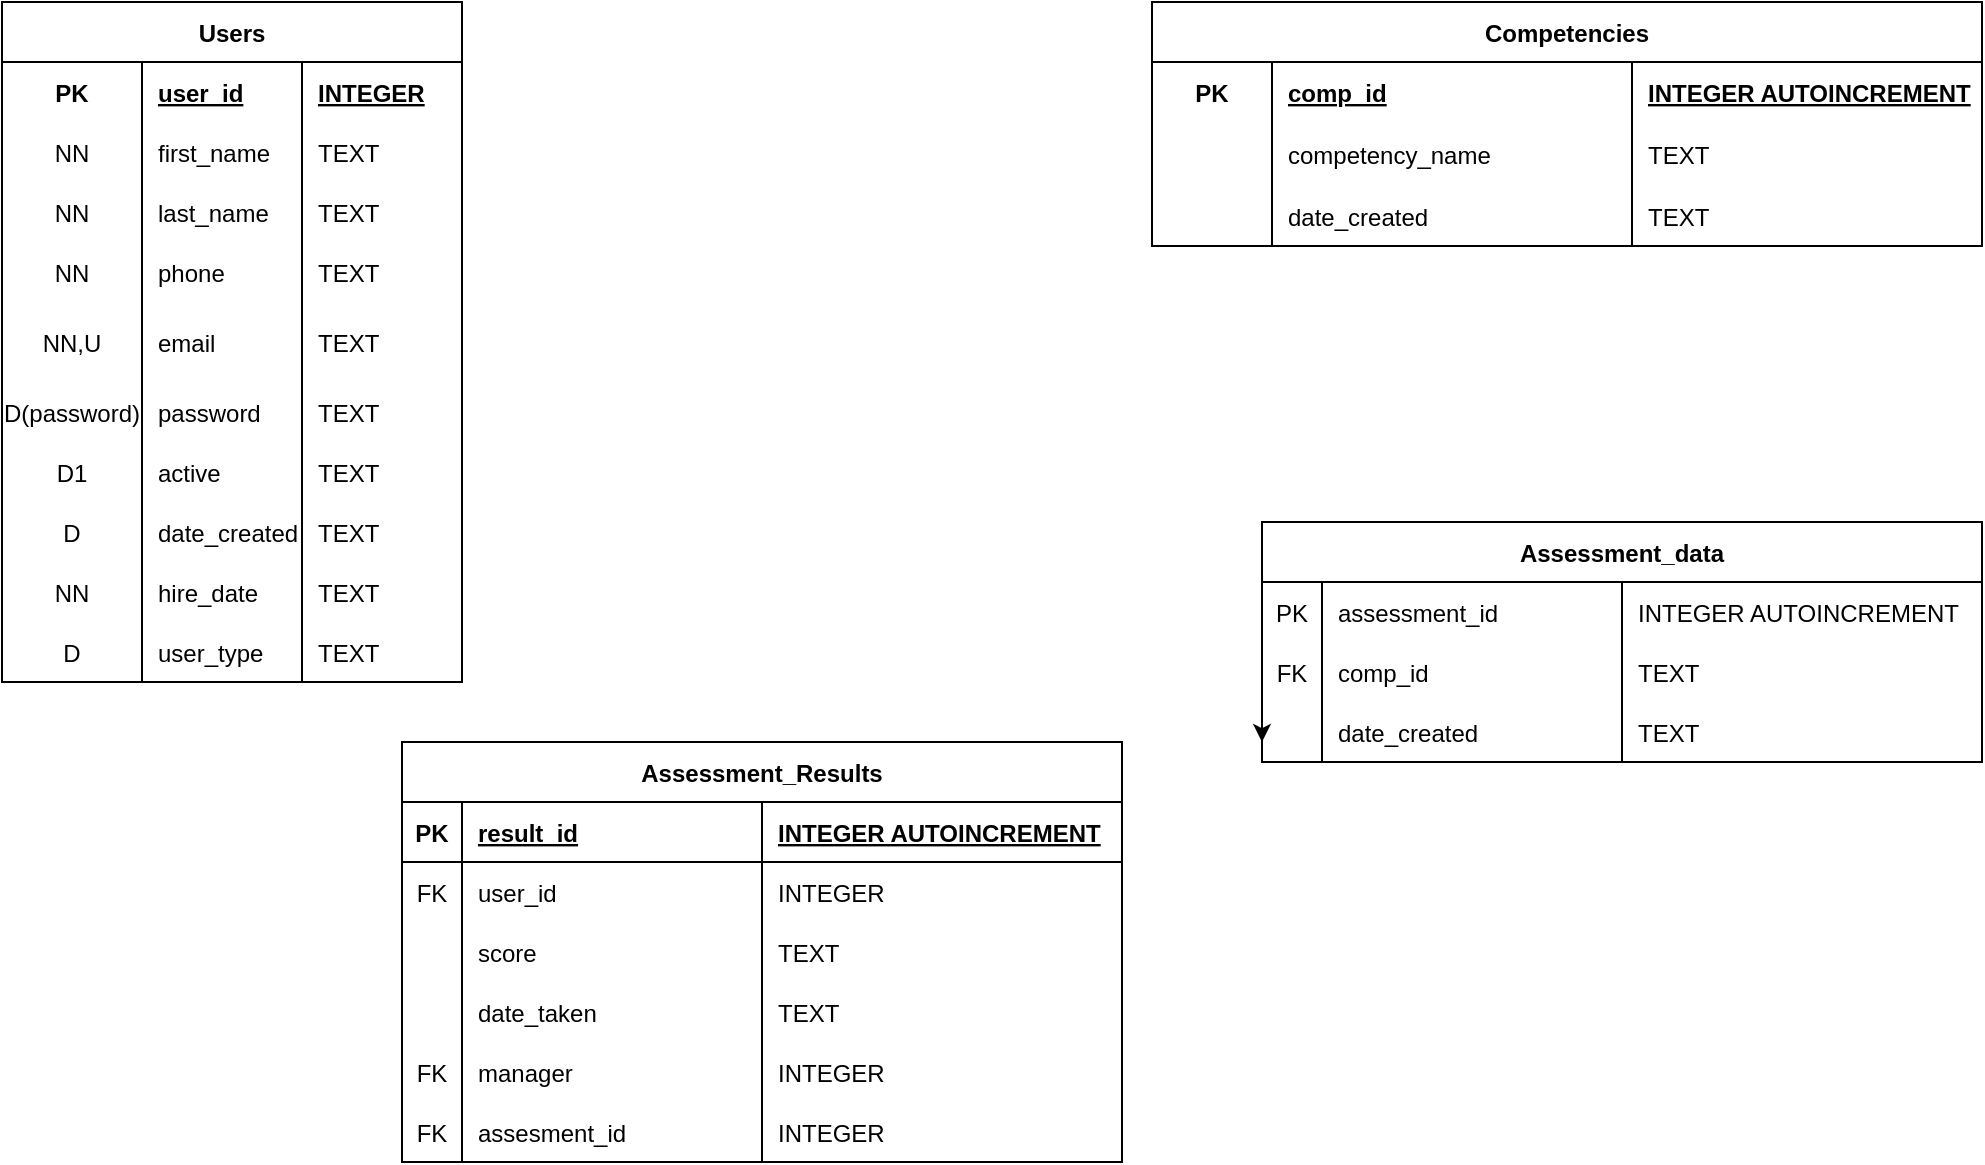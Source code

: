 <mxfile version="20.6.0" type="device"><diagram id="7fwhtW1N2vV9I7fyciXa" name="Page-1"><mxGraphModel dx="2299" dy="854" grid="1" gridSize="10" guides="1" tooltips="1" connect="1" arrows="1" fold="1" page="1" pageScale="1" pageWidth="850" pageHeight="1100" math="0" shadow="0"><root><mxCell id="0"/><mxCell id="1" parent="0"/><mxCell id="GdVfIlMmv1AtF3RIlhWU-1" value="Users" style="shape=table;startSize=30;container=1;collapsible=1;childLayout=tableLayout;fixedRows=1;rowLines=0;fontStyle=1;align=center;resizeLast=1;" vertex="1" parent="1"><mxGeometry x="-190" y="20" width="230" height="340" as="geometry"/></mxCell><mxCell id="GdVfIlMmv1AtF3RIlhWU-2" value="" style="shape=tableRow;horizontal=0;startSize=0;swimlaneHead=0;swimlaneBody=0;fillColor=none;collapsible=0;dropTarget=0;points=[[0,0.5],[1,0.5]];portConstraint=eastwest;top=0;left=0;right=0;bottom=0;" vertex="1" parent="GdVfIlMmv1AtF3RIlhWU-1"><mxGeometry y="30" width="230" height="30" as="geometry"/></mxCell><mxCell id="GdVfIlMmv1AtF3RIlhWU-3" value="PK" style="shape=partialRectangle;connectable=0;fillColor=none;top=0;left=0;bottom=0;right=0;fontStyle=1;overflow=hidden;" vertex="1" parent="GdVfIlMmv1AtF3RIlhWU-2"><mxGeometry width="70" height="30" as="geometry"><mxRectangle width="70" height="30" as="alternateBounds"/></mxGeometry></mxCell><mxCell id="GdVfIlMmv1AtF3RIlhWU-4" value="user_id " style="shape=partialRectangle;connectable=0;fillColor=none;top=0;left=0;bottom=0;right=0;align=left;spacingLeft=6;fontStyle=5;overflow=hidden;" vertex="1" parent="GdVfIlMmv1AtF3RIlhWU-2"><mxGeometry x="70" width="80" height="30" as="geometry"><mxRectangle width="80" height="30" as="alternateBounds"/></mxGeometry></mxCell><mxCell id="GdVfIlMmv1AtF3RIlhWU-38" value="INTEGER " style="shape=partialRectangle;connectable=0;fillColor=none;top=0;left=0;bottom=0;right=0;align=left;spacingLeft=6;fontStyle=5;overflow=hidden;" vertex="1" parent="GdVfIlMmv1AtF3RIlhWU-2"><mxGeometry x="150" width="80" height="30" as="geometry"><mxRectangle width="80" height="30" as="alternateBounds"/></mxGeometry></mxCell><mxCell id="GdVfIlMmv1AtF3RIlhWU-544" style="shape=tableRow;horizontal=0;startSize=0;swimlaneHead=0;swimlaneBody=0;fillColor=none;collapsible=0;dropTarget=0;points=[[0,0.5],[1,0.5]];portConstraint=eastwest;top=0;left=0;right=0;bottom=0;" vertex="1" parent="GdVfIlMmv1AtF3RIlhWU-1"><mxGeometry y="60" width="230" height="30" as="geometry"/></mxCell><mxCell id="GdVfIlMmv1AtF3RIlhWU-545" value="NN" style="shape=partialRectangle;connectable=0;fillColor=none;top=0;left=0;bottom=0;right=0;editable=1;overflow=hidden;" vertex="1" parent="GdVfIlMmv1AtF3RIlhWU-544"><mxGeometry width="70" height="30" as="geometry"><mxRectangle width="70" height="30" as="alternateBounds"/></mxGeometry></mxCell><mxCell id="GdVfIlMmv1AtF3RIlhWU-546" value="first_name" style="shape=partialRectangle;connectable=0;fillColor=none;top=0;left=0;bottom=0;right=0;align=left;spacingLeft=6;overflow=hidden;" vertex="1" parent="GdVfIlMmv1AtF3RIlhWU-544"><mxGeometry x="70" width="80" height="30" as="geometry"><mxRectangle width="80" height="30" as="alternateBounds"/></mxGeometry></mxCell><mxCell id="GdVfIlMmv1AtF3RIlhWU-547" value="TEXT" style="shape=partialRectangle;connectable=0;fillColor=none;top=0;left=0;bottom=0;right=0;align=left;spacingLeft=6;overflow=hidden;" vertex="1" parent="GdVfIlMmv1AtF3RIlhWU-544"><mxGeometry x="150" width="80" height="30" as="geometry"><mxRectangle width="80" height="30" as="alternateBounds"/></mxGeometry></mxCell><mxCell id="GdVfIlMmv1AtF3RIlhWU-8" value="" style="shape=tableRow;horizontal=0;startSize=0;swimlaneHead=0;swimlaneBody=0;fillColor=none;collapsible=0;dropTarget=0;points=[[0,0.5],[1,0.5]];portConstraint=eastwest;top=0;left=0;right=0;bottom=0;" vertex="1" parent="GdVfIlMmv1AtF3RIlhWU-1"><mxGeometry y="90" width="230" height="30" as="geometry"/></mxCell><mxCell id="GdVfIlMmv1AtF3RIlhWU-9" value="NN" style="shape=partialRectangle;connectable=0;fillColor=none;top=0;left=0;bottom=0;right=0;editable=1;overflow=hidden;" vertex="1" parent="GdVfIlMmv1AtF3RIlhWU-8"><mxGeometry width="70" height="30" as="geometry"><mxRectangle width="70" height="30" as="alternateBounds"/></mxGeometry></mxCell><mxCell id="GdVfIlMmv1AtF3RIlhWU-10" value="last_name " style="shape=partialRectangle;connectable=0;fillColor=none;top=0;left=0;bottom=0;right=0;align=left;spacingLeft=6;overflow=hidden;" vertex="1" parent="GdVfIlMmv1AtF3RIlhWU-8"><mxGeometry x="70" width="80" height="30" as="geometry"><mxRectangle width="80" height="30" as="alternateBounds"/></mxGeometry></mxCell><mxCell id="GdVfIlMmv1AtF3RIlhWU-40" value="TEXT" style="shape=partialRectangle;connectable=0;fillColor=none;top=0;left=0;bottom=0;right=0;align=left;spacingLeft=6;overflow=hidden;" vertex="1" parent="GdVfIlMmv1AtF3RIlhWU-8"><mxGeometry x="150" width="80" height="30" as="geometry"><mxRectangle width="80" height="30" as="alternateBounds"/></mxGeometry></mxCell><mxCell id="GdVfIlMmv1AtF3RIlhWU-11" value="" style="shape=tableRow;horizontal=0;startSize=0;swimlaneHead=0;swimlaneBody=0;fillColor=none;collapsible=0;dropTarget=0;points=[[0,0.5],[1,0.5]];portConstraint=eastwest;top=0;left=0;right=0;bottom=0;" vertex="1" parent="GdVfIlMmv1AtF3RIlhWU-1"><mxGeometry y="120" width="230" height="30" as="geometry"/></mxCell><mxCell id="GdVfIlMmv1AtF3RIlhWU-12" value="NN" style="shape=partialRectangle;connectable=0;fillColor=none;top=0;left=0;bottom=0;right=0;editable=1;overflow=hidden;" vertex="1" parent="GdVfIlMmv1AtF3RIlhWU-11"><mxGeometry width="70" height="30" as="geometry"><mxRectangle width="70" height="30" as="alternateBounds"/></mxGeometry></mxCell><mxCell id="GdVfIlMmv1AtF3RIlhWU-13" value="phone " style="shape=partialRectangle;connectable=0;fillColor=none;top=0;left=0;bottom=0;right=0;align=left;spacingLeft=6;overflow=hidden;" vertex="1" parent="GdVfIlMmv1AtF3RIlhWU-11"><mxGeometry x="70" width="80" height="30" as="geometry"><mxRectangle width="80" height="30" as="alternateBounds"/></mxGeometry></mxCell><mxCell id="GdVfIlMmv1AtF3RIlhWU-41" value="TEXT" style="shape=partialRectangle;connectable=0;fillColor=none;top=0;left=0;bottom=0;right=0;align=left;spacingLeft=6;overflow=hidden;" vertex="1" parent="GdVfIlMmv1AtF3RIlhWU-11"><mxGeometry x="150" width="80" height="30" as="geometry"><mxRectangle width="80" height="30" as="alternateBounds"/></mxGeometry></mxCell><mxCell id="GdVfIlMmv1AtF3RIlhWU-14" style="shape=tableRow;horizontal=0;startSize=0;swimlaneHead=0;swimlaneBody=0;fillColor=none;collapsible=0;dropTarget=0;points=[[0,0.5],[1,0.5]];portConstraint=eastwest;top=0;left=0;right=0;bottom=0;" vertex="1" parent="GdVfIlMmv1AtF3RIlhWU-1"><mxGeometry y="150" width="230" height="40" as="geometry"/></mxCell><mxCell id="GdVfIlMmv1AtF3RIlhWU-15" value="NN,U" style="shape=partialRectangle;connectable=0;fillColor=none;top=0;left=0;bottom=0;right=0;editable=1;overflow=hidden;" vertex="1" parent="GdVfIlMmv1AtF3RIlhWU-14"><mxGeometry width="70" height="40" as="geometry"><mxRectangle width="70" height="40" as="alternateBounds"/></mxGeometry></mxCell><mxCell id="GdVfIlMmv1AtF3RIlhWU-16" value="email " style="shape=partialRectangle;connectable=0;fillColor=none;top=0;left=0;bottom=0;right=0;align=left;spacingLeft=6;overflow=hidden;" vertex="1" parent="GdVfIlMmv1AtF3RIlhWU-14"><mxGeometry x="70" width="80" height="40" as="geometry"><mxRectangle width="80" height="40" as="alternateBounds"/></mxGeometry></mxCell><mxCell id="GdVfIlMmv1AtF3RIlhWU-42" value="TEXT" style="shape=partialRectangle;connectable=0;fillColor=none;top=0;left=0;bottom=0;right=0;align=left;spacingLeft=6;overflow=hidden;" vertex="1" parent="GdVfIlMmv1AtF3RIlhWU-14"><mxGeometry x="150" width="80" height="40" as="geometry"><mxRectangle width="80" height="40" as="alternateBounds"/></mxGeometry></mxCell><mxCell id="GdVfIlMmv1AtF3RIlhWU-17" style="shape=tableRow;horizontal=0;startSize=0;swimlaneHead=0;swimlaneBody=0;fillColor=none;collapsible=0;dropTarget=0;points=[[0,0.5],[1,0.5]];portConstraint=eastwest;top=0;left=0;right=0;bottom=0;" vertex="1" parent="GdVfIlMmv1AtF3RIlhWU-1"><mxGeometry y="190" width="230" height="30" as="geometry"/></mxCell><mxCell id="GdVfIlMmv1AtF3RIlhWU-18" value="D(password)" style="shape=partialRectangle;connectable=0;fillColor=none;top=0;left=0;bottom=0;right=0;editable=1;overflow=hidden;" vertex="1" parent="GdVfIlMmv1AtF3RIlhWU-17"><mxGeometry width="70" height="30" as="geometry"><mxRectangle width="70" height="30" as="alternateBounds"/></mxGeometry></mxCell><mxCell id="GdVfIlMmv1AtF3RIlhWU-19" value="password" style="shape=partialRectangle;connectable=0;fillColor=none;top=0;left=0;bottom=0;right=0;align=left;spacingLeft=6;overflow=hidden;" vertex="1" parent="GdVfIlMmv1AtF3RIlhWU-17"><mxGeometry x="70" width="80" height="30" as="geometry"><mxRectangle width="80" height="30" as="alternateBounds"/></mxGeometry></mxCell><mxCell id="GdVfIlMmv1AtF3RIlhWU-43" value="TEXT" style="shape=partialRectangle;connectable=0;fillColor=none;top=0;left=0;bottom=0;right=0;align=left;spacingLeft=6;overflow=hidden;" vertex="1" parent="GdVfIlMmv1AtF3RIlhWU-17"><mxGeometry x="150" width="80" height="30" as="geometry"><mxRectangle width="80" height="30" as="alternateBounds"/></mxGeometry></mxCell><mxCell id="GdVfIlMmv1AtF3RIlhWU-20" style="shape=tableRow;horizontal=0;startSize=0;swimlaneHead=0;swimlaneBody=0;fillColor=none;collapsible=0;dropTarget=0;points=[[0,0.5],[1,0.5]];portConstraint=eastwest;top=0;left=0;right=0;bottom=0;" vertex="1" parent="GdVfIlMmv1AtF3RIlhWU-1"><mxGeometry y="220" width="230" height="30" as="geometry"/></mxCell><mxCell id="GdVfIlMmv1AtF3RIlhWU-21" value="D1" style="shape=partialRectangle;connectable=0;fillColor=none;top=0;left=0;bottom=0;right=0;editable=1;overflow=hidden;" vertex="1" parent="GdVfIlMmv1AtF3RIlhWU-20"><mxGeometry width="70" height="30" as="geometry"><mxRectangle width="70" height="30" as="alternateBounds"/></mxGeometry></mxCell><mxCell id="GdVfIlMmv1AtF3RIlhWU-22" value="active " style="shape=partialRectangle;connectable=0;fillColor=none;top=0;left=0;bottom=0;right=0;align=left;spacingLeft=6;overflow=hidden;" vertex="1" parent="GdVfIlMmv1AtF3RIlhWU-20"><mxGeometry x="70" width="80" height="30" as="geometry"><mxRectangle width="80" height="30" as="alternateBounds"/></mxGeometry></mxCell><mxCell id="GdVfIlMmv1AtF3RIlhWU-44" value="TEXT" style="shape=partialRectangle;connectable=0;fillColor=none;top=0;left=0;bottom=0;right=0;align=left;spacingLeft=6;overflow=hidden;" vertex="1" parent="GdVfIlMmv1AtF3RIlhWU-20"><mxGeometry x="150" width="80" height="30" as="geometry"><mxRectangle width="80" height="30" as="alternateBounds"/></mxGeometry></mxCell><mxCell id="GdVfIlMmv1AtF3RIlhWU-23" style="shape=tableRow;horizontal=0;startSize=0;swimlaneHead=0;swimlaneBody=0;fillColor=none;collapsible=0;dropTarget=0;points=[[0,0.5],[1,0.5]];portConstraint=eastwest;top=0;left=0;right=0;bottom=0;" vertex="1" parent="GdVfIlMmv1AtF3RIlhWU-1"><mxGeometry y="250" width="230" height="30" as="geometry"/></mxCell><mxCell id="GdVfIlMmv1AtF3RIlhWU-24" value="D" style="shape=partialRectangle;connectable=0;fillColor=none;top=0;left=0;bottom=0;right=0;editable=1;overflow=hidden;" vertex="1" parent="GdVfIlMmv1AtF3RIlhWU-23"><mxGeometry width="70" height="30" as="geometry"><mxRectangle width="70" height="30" as="alternateBounds"/></mxGeometry></mxCell><mxCell id="GdVfIlMmv1AtF3RIlhWU-25" value="date_created " style="shape=partialRectangle;connectable=0;fillColor=none;top=0;left=0;bottom=0;right=0;align=left;spacingLeft=6;overflow=hidden;" vertex="1" parent="GdVfIlMmv1AtF3RIlhWU-23"><mxGeometry x="70" width="80" height="30" as="geometry"><mxRectangle width="80" height="30" as="alternateBounds"/></mxGeometry></mxCell><mxCell id="GdVfIlMmv1AtF3RIlhWU-45" value="TEXT" style="shape=partialRectangle;connectable=0;fillColor=none;top=0;left=0;bottom=0;right=0;align=left;spacingLeft=6;overflow=hidden;" vertex="1" parent="GdVfIlMmv1AtF3RIlhWU-23"><mxGeometry x="150" width="80" height="30" as="geometry"><mxRectangle width="80" height="30" as="alternateBounds"/></mxGeometry></mxCell><mxCell id="GdVfIlMmv1AtF3RIlhWU-26" style="shape=tableRow;horizontal=0;startSize=0;swimlaneHead=0;swimlaneBody=0;fillColor=none;collapsible=0;dropTarget=0;points=[[0,0.5],[1,0.5]];portConstraint=eastwest;top=0;left=0;right=0;bottom=0;" vertex="1" parent="GdVfIlMmv1AtF3RIlhWU-1"><mxGeometry y="280" width="230" height="30" as="geometry"/></mxCell><mxCell id="GdVfIlMmv1AtF3RIlhWU-27" value="NN" style="shape=partialRectangle;connectable=0;fillColor=none;top=0;left=0;bottom=0;right=0;editable=1;overflow=hidden;" vertex="1" parent="GdVfIlMmv1AtF3RIlhWU-26"><mxGeometry width="70" height="30" as="geometry"><mxRectangle width="70" height="30" as="alternateBounds"/></mxGeometry></mxCell><mxCell id="GdVfIlMmv1AtF3RIlhWU-28" value="hire_date  " style="shape=partialRectangle;connectable=0;fillColor=none;top=0;left=0;bottom=0;right=0;align=left;spacingLeft=6;overflow=hidden;" vertex="1" parent="GdVfIlMmv1AtF3RIlhWU-26"><mxGeometry x="70" width="80" height="30" as="geometry"><mxRectangle width="80" height="30" as="alternateBounds"/></mxGeometry></mxCell><mxCell id="GdVfIlMmv1AtF3RIlhWU-46" value="TEXT" style="shape=partialRectangle;connectable=0;fillColor=none;top=0;left=0;bottom=0;right=0;align=left;spacingLeft=6;overflow=hidden;" vertex="1" parent="GdVfIlMmv1AtF3RIlhWU-26"><mxGeometry x="150" width="80" height="30" as="geometry"><mxRectangle width="80" height="30" as="alternateBounds"/></mxGeometry></mxCell><mxCell id="GdVfIlMmv1AtF3RIlhWU-29" style="shape=tableRow;horizontal=0;startSize=0;swimlaneHead=0;swimlaneBody=0;fillColor=none;collapsible=0;dropTarget=0;points=[[0,0.5],[1,0.5]];portConstraint=eastwest;top=0;left=0;right=0;bottom=0;" vertex="1" parent="GdVfIlMmv1AtF3RIlhWU-1"><mxGeometry y="310" width="230" height="30" as="geometry"/></mxCell><mxCell id="GdVfIlMmv1AtF3RIlhWU-30" value="D" style="shape=partialRectangle;connectable=0;fillColor=none;top=0;left=0;bottom=0;right=0;editable=1;overflow=hidden;" vertex="1" parent="GdVfIlMmv1AtF3RIlhWU-29"><mxGeometry width="70" height="30" as="geometry"><mxRectangle width="70" height="30" as="alternateBounds"/></mxGeometry></mxCell><mxCell id="GdVfIlMmv1AtF3RIlhWU-31" value="user_type " style="shape=partialRectangle;connectable=0;fillColor=none;top=0;left=0;bottom=0;right=0;align=left;spacingLeft=6;overflow=hidden;" vertex="1" parent="GdVfIlMmv1AtF3RIlhWU-29"><mxGeometry x="70" width="80" height="30" as="geometry"><mxRectangle width="80" height="30" as="alternateBounds"/></mxGeometry></mxCell><mxCell id="GdVfIlMmv1AtF3RIlhWU-47" value="TEXT" style="shape=partialRectangle;connectable=0;fillColor=none;top=0;left=0;bottom=0;right=0;align=left;spacingLeft=6;overflow=hidden;" vertex="1" parent="GdVfIlMmv1AtF3RIlhWU-29"><mxGeometry x="150" width="80" height="30" as="geometry"><mxRectangle width="80" height="30" as="alternateBounds"/></mxGeometry></mxCell><mxCell id="GdVfIlMmv1AtF3RIlhWU-54" value="Competencies" style="shape=table;startSize=30;container=1;collapsible=1;childLayout=tableLayout;fixedRows=1;rowLines=0;fontStyle=1;align=center;resizeLast=1;" vertex="1" parent="1"><mxGeometry x="385" y="20" width="415" height="122" as="geometry"/></mxCell><mxCell id="GdVfIlMmv1AtF3RIlhWU-55" value="" style="shape=tableRow;horizontal=0;startSize=0;swimlaneHead=0;swimlaneBody=0;fillColor=none;collapsible=0;dropTarget=0;points=[[0,0.5],[1,0.5]];portConstraint=eastwest;top=0;left=0;right=0;bottom=0;" vertex="1" parent="GdVfIlMmv1AtF3RIlhWU-54"><mxGeometry y="30" width="415" height="30" as="geometry"/></mxCell><mxCell id="GdVfIlMmv1AtF3RIlhWU-56" value="PK" style="shape=partialRectangle;connectable=0;fillColor=none;top=0;left=0;bottom=0;right=0;fontStyle=1;overflow=hidden;" vertex="1" parent="GdVfIlMmv1AtF3RIlhWU-55"><mxGeometry width="60" height="30" as="geometry"><mxRectangle width="60" height="30" as="alternateBounds"/></mxGeometry></mxCell><mxCell id="GdVfIlMmv1AtF3RIlhWU-57" value="comp_id" style="shape=partialRectangle;connectable=0;fillColor=none;top=0;left=0;bottom=0;right=0;align=left;spacingLeft=6;fontStyle=5;overflow=hidden;" vertex="1" parent="GdVfIlMmv1AtF3RIlhWU-55"><mxGeometry x="60" width="180" height="30" as="geometry"><mxRectangle width="180" height="30" as="alternateBounds"/></mxGeometry></mxCell><mxCell id="GdVfIlMmv1AtF3RIlhWU-103" value="INTEGER AUTOINCREMENT" style="shape=partialRectangle;connectable=0;fillColor=none;top=0;left=0;bottom=0;right=0;align=left;spacingLeft=6;fontStyle=5;overflow=hidden;" vertex="1" parent="GdVfIlMmv1AtF3RIlhWU-55"><mxGeometry x="240" width="175" height="30" as="geometry"><mxRectangle width="175" height="30" as="alternateBounds"/></mxGeometry></mxCell><mxCell id="GdVfIlMmv1AtF3RIlhWU-64" value="" style="shape=tableRow;horizontal=0;startSize=0;swimlaneHead=0;swimlaneBody=0;fillColor=none;collapsible=0;dropTarget=0;points=[[0,0.5],[1,0.5]];portConstraint=eastwest;top=0;left=0;right=0;bottom=0;" vertex="1" parent="GdVfIlMmv1AtF3RIlhWU-54"><mxGeometry y="60" width="415" height="32" as="geometry"/></mxCell><mxCell id="GdVfIlMmv1AtF3RIlhWU-65" value="" style="shape=partialRectangle;connectable=0;fillColor=none;top=0;left=0;bottom=0;right=0;editable=1;overflow=hidden;" vertex="1" parent="GdVfIlMmv1AtF3RIlhWU-64"><mxGeometry width="60" height="32" as="geometry"><mxRectangle width="60" height="32" as="alternateBounds"/></mxGeometry></mxCell><mxCell id="GdVfIlMmv1AtF3RIlhWU-66" value="competency_name" style="shape=partialRectangle;connectable=0;fillColor=none;top=0;left=0;bottom=0;right=0;align=left;spacingLeft=6;overflow=hidden;" vertex="1" parent="GdVfIlMmv1AtF3RIlhWU-64"><mxGeometry x="60" width="180" height="32" as="geometry"><mxRectangle width="180" height="32" as="alternateBounds"/></mxGeometry></mxCell><mxCell id="GdVfIlMmv1AtF3RIlhWU-106" value="TEXT" style="shape=partialRectangle;connectable=0;fillColor=none;top=0;left=0;bottom=0;right=0;align=left;spacingLeft=6;overflow=hidden;" vertex="1" parent="GdVfIlMmv1AtF3RIlhWU-64"><mxGeometry x="240" width="175" height="32" as="geometry"><mxRectangle width="175" height="32" as="alternateBounds"/></mxGeometry></mxCell><mxCell id="GdVfIlMmv1AtF3RIlhWU-526" style="shape=tableRow;horizontal=0;startSize=0;swimlaneHead=0;swimlaneBody=0;fillColor=none;collapsible=0;dropTarget=0;points=[[0,0.5],[1,0.5]];portConstraint=eastwest;top=0;left=0;right=0;bottom=0;" vertex="1" parent="GdVfIlMmv1AtF3RIlhWU-54"><mxGeometry y="92" width="415" height="30" as="geometry"/></mxCell><mxCell id="GdVfIlMmv1AtF3RIlhWU-527" style="shape=partialRectangle;connectable=0;fillColor=none;top=0;left=0;bottom=0;right=0;editable=1;overflow=hidden;" vertex="1" parent="GdVfIlMmv1AtF3RIlhWU-526"><mxGeometry width="60" height="30" as="geometry"><mxRectangle width="60" height="30" as="alternateBounds"/></mxGeometry></mxCell><mxCell id="GdVfIlMmv1AtF3RIlhWU-528" value="date_created" style="shape=partialRectangle;connectable=0;fillColor=none;top=0;left=0;bottom=0;right=0;align=left;spacingLeft=6;overflow=hidden;" vertex="1" parent="GdVfIlMmv1AtF3RIlhWU-526"><mxGeometry x="60" width="180" height="30" as="geometry"><mxRectangle width="180" height="30" as="alternateBounds"/></mxGeometry></mxCell><mxCell id="GdVfIlMmv1AtF3RIlhWU-529" value="TEXT" style="shape=partialRectangle;connectable=0;fillColor=none;top=0;left=0;bottom=0;right=0;align=left;spacingLeft=6;overflow=hidden;" vertex="1" parent="GdVfIlMmv1AtF3RIlhWU-526"><mxGeometry x="240" width="175" height="30" as="geometry"><mxRectangle width="175" height="30" as="alternateBounds"/></mxGeometry></mxCell><mxCell id="GdVfIlMmv1AtF3RIlhWU-219" value="Assessment_Results" style="shape=table;startSize=30;container=1;collapsible=1;childLayout=tableLayout;fixedRows=1;rowLines=0;fontStyle=1;align=center;resizeLast=1;" vertex="1" parent="1"><mxGeometry x="10" y="390" width="360" height="210" as="geometry"/></mxCell><mxCell id="GdVfIlMmv1AtF3RIlhWU-220" value="" style="shape=tableRow;horizontal=0;startSize=0;swimlaneHead=0;swimlaneBody=0;fillColor=none;collapsible=0;dropTarget=0;points=[[0,0.5],[1,0.5]];portConstraint=eastwest;top=0;left=0;right=0;bottom=1;" vertex="1" parent="GdVfIlMmv1AtF3RIlhWU-219"><mxGeometry y="30" width="360" height="30" as="geometry"/></mxCell><mxCell id="GdVfIlMmv1AtF3RIlhWU-221" value="PK" style="shape=partialRectangle;connectable=0;fillColor=none;top=0;left=0;bottom=0;right=0;fontStyle=1;overflow=hidden;" vertex="1" parent="GdVfIlMmv1AtF3RIlhWU-220"><mxGeometry width="30" height="30" as="geometry"><mxRectangle width="30" height="30" as="alternateBounds"/></mxGeometry></mxCell><mxCell id="GdVfIlMmv1AtF3RIlhWU-222" value="result_id" style="shape=partialRectangle;connectable=0;fillColor=none;top=0;left=0;bottom=0;right=0;align=left;spacingLeft=6;fontStyle=5;overflow=hidden;" vertex="1" parent="GdVfIlMmv1AtF3RIlhWU-220"><mxGeometry x="30" width="150" height="30" as="geometry"><mxRectangle width="150" height="30" as="alternateBounds"/></mxGeometry></mxCell><mxCell id="GdVfIlMmv1AtF3RIlhWU-252" value="INTEGER AUTOINCREMENT" style="shape=partialRectangle;connectable=0;fillColor=none;top=0;left=0;bottom=0;right=0;align=left;spacingLeft=6;fontStyle=5;overflow=hidden;" vertex="1" parent="GdVfIlMmv1AtF3RIlhWU-220"><mxGeometry x="180" width="180" height="30" as="geometry"><mxRectangle width="180" height="30" as="alternateBounds"/></mxGeometry></mxCell><mxCell id="GdVfIlMmv1AtF3RIlhWU-530" style="shape=tableRow;horizontal=0;startSize=0;swimlaneHead=0;swimlaneBody=0;fillColor=none;collapsible=0;dropTarget=0;points=[[0,0.5],[1,0.5]];portConstraint=eastwest;top=0;left=0;right=0;bottom=0;" vertex="1" parent="GdVfIlMmv1AtF3RIlhWU-219"><mxGeometry y="60" width="360" height="30" as="geometry"/></mxCell><mxCell id="GdVfIlMmv1AtF3RIlhWU-531" value="FK" style="shape=partialRectangle;connectable=0;fillColor=none;top=0;left=0;bottom=0;right=0;editable=1;overflow=hidden;" vertex="1" parent="GdVfIlMmv1AtF3RIlhWU-530"><mxGeometry width="30" height="30" as="geometry"><mxRectangle width="30" height="30" as="alternateBounds"/></mxGeometry></mxCell><mxCell id="GdVfIlMmv1AtF3RIlhWU-532" value="user_id" style="shape=partialRectangle;connectable=0;fillColor=none;top=0;left=0;bottom=0;right=0;align=left;spacingLeft=6;overflow=hidden;" vertex="1" parent="GdVfIlMmv1AtF3RIlhWU-530"><mxGeometry x="30" width="150" height="30" as="geometry"><mxRectangle width="150" height="30" as="alternateBounds"/></mxGeometry></mxCell><mxCell id="GdVfIlMmv1AtF3RIlhWU-533" value="INTEGER " style="shape=partialRectangle;connectable=0;fillColor=none;top=0;left=0;bottom=0;right=0;align=left;spacingLeft=6;overflow=hidden;" vertex="1" parent="GdVfIlMmv1AtF3RIlhWU-530"><mxGeometry x="180" width="180" height="30" as="geometry"><mxRectangle width="180" height="30" as="alternateBounds"/></mxGeometry></mxCell><mxCell id="GdVfIlMmv1AtF3RIlhWU-226" value="" style="shape=tableRow;horizontal=0;startSize=0;swimlaneHead=0;swimlaneBody=0;fillColor=none;collapsible=0;dropTarget=0;points=[[0,0.5],[1,0.5]];portConstraint=eastwest;top=0;left=0;right=0;bottom=0;" vertex="1" parent="GdVfIlMmv1AtF3RIlhWU-219"><mxGeometry y="90" width="360" height="30" as="geometry"/></mxCell><mxCell id="GdVfIlMmv1AtF3RIlhWU-227" value="" style="shape=partialRectangle;connectable=0;fillColor=none;top=0;left=0;bottom=0;right=0;editable=1;overflow=hidden;" vertex="1" parent="GdVfIlMmv1AtF3RIlhWU-226"><mxGeometry width="30" height="30" as="geometry"><mxRectangle width="30" height="30" as="alternateBounds"/></mxGeometry></mxCell><mxCell id="GdVfIlMmv1AtF3RIlhWU-228" value="score" style="shape=partialRectangle;connectable=0;fillColor=none;top=0;left=0;bottom=0;right=0;align=left;spacingLeft=6;overflow=hidden;" vertex="1" parent="GdVfIlMmv1AtF3RIlhWU-226"><mxGeometry x="30" width="150" height="30" as="geometry"><mxRectangle width="150" height="30" as="alternateBounds"/></mxGeometry></mxCell><mxCell id="GdVfIlMmv1AtF3RIlhWU-254" value="TEXT" style="shape=partialRectangle;connectable=0;fillColor=none;top=0;left=0;bottom=0;right=0;align=left;spacingLeft=6;overflow=hidden;" vertex="1" parent="GdVfIlMmv1AtF3RIlhWU-226"><mxGeometry x="180" width="180" height="30" as="geometry"><mxRectangle width="180" height="30" as="alternateBounds"/></mxGeometry></mxCell><mxCell id="GdVfIlMmv1AtF3RIlhWU-229" value="" style="shape=tableRow;horizontal=0;startSize=0;swimlaneHead=0;swimlaneBody=0;fillColor=none;collapsible=0;dropTarget=0;points=[[0,0.5],[1,0.5]];portConstraint=eastwest;top=0;left=0;right=0;bottom=0;" vertex="1" parent="GdVfIlMmv1AtF3RIlhWU-219"><mxGeometry y="120" width="360" height="30" as="geometry"/></mxCell><mxCell id="GdVfIlMmv1AtF3RIlhWU-230" value="" style="shape=partialRectangle;connectable=0;fillColor=none;top=0;left=0;bottom=0;right=0;editable=1;overflow=hidden;" vertex="1" parent="GdVfIlMmv1AtF3RIlhWU-229"><mxGeometry width="30" height="30" as="geometry"><mxRectangle width="30" height="30" as="alternateBounds"/></mxGeometry></mxCell><mxCell id="GdVfIlMmv1AtF3RIlhWU-231" value="date_taken" style="shape=partialRectangle;connectable=0;fillColor=none;top=0;left=0;bottom=0;right=0;align=left;spacingLeft=6;overflow=hidden;" vertex="1" parent="GdVfIlMmv1AtF3RIlhWU-229"><mxGeometry x="30" width="150" height="30" as="geometry"><mxRectangle width="150" height="30" as="alternateBounds"/></mxGeometry></mxCell><mxCell id="GdVfIlMmv1AtF3RIlhWU-255" value="TEXT" style="shape=partialRectangle;connectable=0;fillColor=none;top=0;left=0;bottom=0;right=0;align=left;spacingLeft=6;overflow=hidden;" vertex="1" parent="GdVfIlMmv1AtF3RIlhWU-229"><mxGeometry x="180" width="180" height="30" as="geometry"><mxRectangle width="180" height="30" as="alternateBounds"/></mxGeometry></mxCell><mxCell id="GdVfIlMmv1AtF3RIlhWU-232" style="shape=tableRow;horizontal=0;startSize=0;swimlaneHead=0;swimlaneBody=0;fillColor=none;collapsible=0;dropTarget=0;points=[[0,0.5],[1,0.5]];portConstraint=eastwest;top=0;left=0;right=0;bottom=0;" vertex="1" parent="GdVfIlMmv1AtF3RIlhWU-219"><mxGeometry y="150" width="360" height="30" as="geometry"/></mxCell><mxCell id="GdVfIlMmv1AtF3RIlhWU-233" value="FK" style="shape=partialRectangle;connectable=0;fillColor=none;top=0;left=0;bottom=0;right=0;editable=1;overflow=hidden;" vertex="1" parent="GdVfIlMmv1AtF3RIlhWU-232"><mxGeometry width="30" height="30" as="geometry"><mxRectangle width="30" height="30" as="alternateBounds"/></mxGeometry></mxCell><mxCell id="GdVfIlMmv1AtF3RIlhWU-234" value="manager" style="shape=partialRectangle;connectable=0;fillColor=none;top=0;left=0;bottom=0;right=0;align=left;spacingLeft=6;overflow=hidden;" vertex="1" parent="GdVfIlMmv1AtF3RIlhWU-232"><mxGeometry x="30" width="150" height="30" as="geometry"><mxRectangle width="150" height="30" as="alternateBounds"/></mxGeometry></mxCell><mxCell id="GdVfIlMmv1AtF3RIlhWU-256" value="INTEGER" style="shape=partialRectangle;connectable=0;fillColor=none;top=0;left=0;bottom=0;right=0;align=left;spacingLeft=6;overflow=hidden;" vertex="1" parent="GdVfIlMmv1AtF3RIlhWU-232"><mxGeometry x="180" width="180" height="30" as="geometry"><mxRectangle width="180" height="30" as="alternateBounds"/></mxGeometry></mxCell><mxCell id="GdVfIlMmv1AtF3RIlhWU-548" style="shape=tableRow;horizontal=0;startSize=0;swimlaneHead=0;swimlaneBody=0;fillColor=none;collapsible=0;dropTarget=0;points=[[0,0.5],[1,0.5]];portConstraint=eastwest;top=0;left=0;right=0;bottom=0;" vertex="1" parent="GdVfIlMmv1AtF3RIlhWU-219"><mxGeometry y="180" width="360" height="30" as="geometry"/></mxCell><mxCell id="GdVfIlMmv1AtF3RIlhWU-549" value="FK" style="shape=partialRectangle;connectable=0;fillColor=none;top=0;left=0;bottom=0;right=0;editable=1;overflow=hidden;" vertex="1" parent="GdVfIlMmv1AtF3RIlhWU-548"><mxGeometry width="30" height="30" as="geometry"><mxRectangle width="30" height="30" as="alternateBounds"/></mxGeometry></mxCell><mxCell id="GdVfIlMmv1AtF3RIlhWU-550" value="assesment_id" style="shape=partialRectangle;connectable=0;fillColor=none;top=0;left=0;bottom=0;right=0;align=left;spacingLeft=6;overflow=hidden;" vertex="1" parent="GdVfIlMmv1AtF3RIlhWU-548"><mxGeometry x="30" width="150" height="30" as="geometry"><mxRectangle width="150" height="30" as="alternateBounds"/></mxGeometry></mxCell><mxCell id="GdVfIlMmv1AtF3RIlhWU-551" value="INTEGER" style="shape=partialRectangle;connectable=0;fillColor=none;top=0;left=0;bottom=0;right=0;align=left;spacingLeft=6;overflow=hidden;" vertex="1" parent="GdVfIlMmv1AtF3RIlhWU-548"><mxGeometry x="180" width="180" height="30" as="geometry"><mxRectangle width="180" height="30" as="alternateBounds"/></mxGeometry></mxCell><mxCell id="GdVfIlMmv1AtF3RIlhWU-235" value="Assessment_data" style="shape=table;startSize=30;container=1;collapsible=1;childLayout=tableLayout;fixedRows=1;rowLines=0;fontStyle=1;align=center;resizeLast=1;" vertex="1" parent="1"><mxGeometry x="440" y="280" width="360" height="120" as="geometry"/></mxCell><mxCell id="GdVfIlMmv1AtF3RIlhWU-534" style="shape=tableRow;horizontal=0;startSize=0;swimlaneHead=0;swimlaneBody=0;fillColor=none;collapsible=0;dropTarget=0;points=[[0,0.5],[1,0.5]];portConstraint=eastwest;top=0;left=0;right=0;bottom=0;" vertex="1" parent="GdVfIlMmv1AtF3RIlhWU-235"><mxGeometry y="30" width="360" height="30" as="geometry"/></mxCell><mxCell id="GdVfIlMmv1AtF3RIlhWU-535" value="PK" style="shape=partialRectangle;connectable=0;fillColor=none;top=0;left=0;bottom=0;right=0;editable=1;overflow=hidden;" vertex="1" parent="GdVfIlMmv1AtF3RIlhWU-534"><mxGeometry width="30" height="30" as="geometry"><mxRectangle width="30" height="30" as="alternateBounds"/></mxGeometry></mxCell><mxCell id="GdVfIlMmv1AtF3RIlhWU-536" value="assessment_id" style="shape=partialRectangle;connectable=0;fillColor=none;top=0;left=0;bottom=0;right=0;align=left;spacingLeft=6;overflow=hidden;" vertex="1" parent="GdVfIlMmv1AtF3RIlhWU-534"><mxGeometry x="30" width="150" height="30" as="geometry"><mxRectangle width="150" height="30" as="alternateBounds"/></mxGeometry></mxCell><mxCell id="GdVfIlMmv1AtF3RIlhWU-537" value="INTEGER AUTOINCREMENT" style="shape=partialRectangle;connectable=0;fillColor=none;top=0;left=0;bottom=0;right=0;align=left;spacingLeft=6;overflow=hidden;" vertex="1" parent="GdVfIlMmv1AtF3RIlhWU-534"><mxGeometry x="180" width="180" height="30" as="geometry"><mxRectangle width="180" height="30" as="alternateBounds"/></mxGeometry></mxCell><mxCell id="GdVfIlMmv1AtF3RIlhWU-239" value="" style="shape=tableRow;horizontal=0;startSize=0;swimlaneHead=0;swimlaneBody=0;fillColor=none;collapsible=0;dropTarget=0;points=[[0,0.5],[1,0.5]];portConstraint=eastwest;top=0;left=0;right=0;bottom=0;" vertex="1" parent="GdVfIlMmv1AtF3RIlhWU-235"><mxGeometry y="60" width="360" height="30" as="geometry"/></mxCell><mxCell id="GdVfIlMmv1AtF3RIlhWU-240" value="FK" style="shape=partialRectangle;connectable=0;fillColor=none;top=0;left=0;bottom=0;right=0;editable=1;overflow=hidden;" vertex="1" parent="GdVfIlMmv1AtF3RIlhWU-239"><mxGeometry width="30" height="30" as="geometry"><mxRectangle width="30" height="30" as="alternateBounds"/></mxGeometry></mxCell><mxCell id="GdVfIlMmv1AtF3RIlhWU-241" value="comp_id" style="shape=partialRectangle;connectable=0;fillColor=none;top=0;left=0;bottom=0;right=0;align=left;spacingLeft=6;overflow=hidden;" vertex="1" parent="GdVfIlMmv1AtF3RIlhWU-239"><mxGeometry x="30" width="150" height="30" as="geometry"><mxRectangle width="150" height="30" as="alternateBounds"/></mxGeometry></mxCell><mxCell id="GdVfIlMmv1AtF3RIlhWU-538" value="TEXT" style="shape=partialRectangle;connectable=0;fillColor=none;top=0;left=0;bottom=0;right=0;align=left;spacingLeft=6;overflow=hidden;" vertex="1" parent="GdVfIlMmv1AtF3RIlhWU-239"><mxGeometry x="180" width="180" height="30" as="geometry"><mxRectangle width="180" height="30" as="alternateBounds"/></mxGeometry></mxCell><mxCell id="GdVfIlMmv1AtF3RIlhWU-242" value="" style="shape=tableRow;horizontal=0;startSize=0;swimlaneHead=0;swimlaneBody=0;fillColor=none;collapsible=0;dropTarget=0;points=[[0,0.5],[1,0.5]];portConstraint=eastwest;top=0;left=0;right=0;bottom=0;" vertex="1" parent="GdVfIlMmv1AtF3RIlhWU-235"><mxGeometry y="90" width="360" height="30" as="geometry"/></mxCell><mxCell id="GdVfIlMmv1AtF3RIlhWU-243" value="" style="shape=partialRectangle;connectable=0;fillColor=none;top=0;left=0;bottom=0;right=0;editable=1;overflow=hidden;" vertex="1" parent="GdVfIlMmv1AtF3RIlhWU-242"><mxGeometry width="30" height="30" as="geometry"><mxRectangle width="30" height="30" as="alternateBounds"/></mxGeometry></mxCell><mxCell id="GdVfIlMmv1AtF3RIlhWU-244" value="date_created" style="shape=partialRectangle;connectable=0;fillColor=none;top=0;left=0;bottom=0;right=0;align=left;spacingLeft=6;overflow=hidden;" vertex="1" parent="GdVfIlMmv1AtF3RIlhWU-242"><mxGeometry x="30" width="150" height="30" as="geometry"><mxRectangle width="150" height="30" as="alternateBounds"/></mxGeometry></mxCell><mxCell id="GdVfIlMmv1AtF3RIlhWU-539" value="TEXT" style="shape=partialRectangle;connectable=0;fillColor=none;top=0;left=0;bottom=0;right=0;align=left;spacingLeft=6;overflow=hidden;" vertex="1" parent="GdVfIlMmv1AtF3RIlhWU-242"><mxGeometry x="180" width="180" height="30" as="geometry"><mxRectangle width="180" height="30" as="alternateBounds"/></mxGeometry></mxCell><mxCell id="GdVfIlMmv1AtF3RIlhWU-257" style="edgeStyle=orthogonalEdgeStyle;rounded=0;orthogonalLoop=1;jettySize=auto;html=1;entryX=0;entryY=0.667;entryDx=0;entryDy=0;exitX=0;exitY=0.5;exitDx=0;exitDy=0;entryPerimeter=0;" edge="1" parent="GdVfIlMmv1AtF3RIlhWU-235" source="GdVfIlMmv1AtF3RIlhWU-242" target="GdVfIlMmv1AtF3RIlhWU-242"><mxGeometry relative="1" as="geometry"><mxPoint x="-110" y="110" as="sourcePoint"/></mxGeometry></mxCell><mxCell id="GdVfIlMmv1AtF3RIlhWU-269" style="edgeStyle=orthogonalEdgeStyle;rounded=0;orthogonalLoop=1;jettySize=auto;html=1;exitX=0;exitY=0.5;exitDx=0;exitDy=0;entryX=0;entryY=0.5;entryDx=0;entryDy=0;" edge="1" parent="GdVfIlMmv1AtF3RIlhWU-235" source="GdVfIlMmv1AtF3RIlhWU-242" target="GdVfIlMmv1AtF3RIlhWU-242"><mxGeometry relative="1" as="geometry"><mxPoint y="110" as="targetPoint"/><Array as="points"/></mxGeometry></mxCell></root></mxGraphModel></diagram></mxfile>